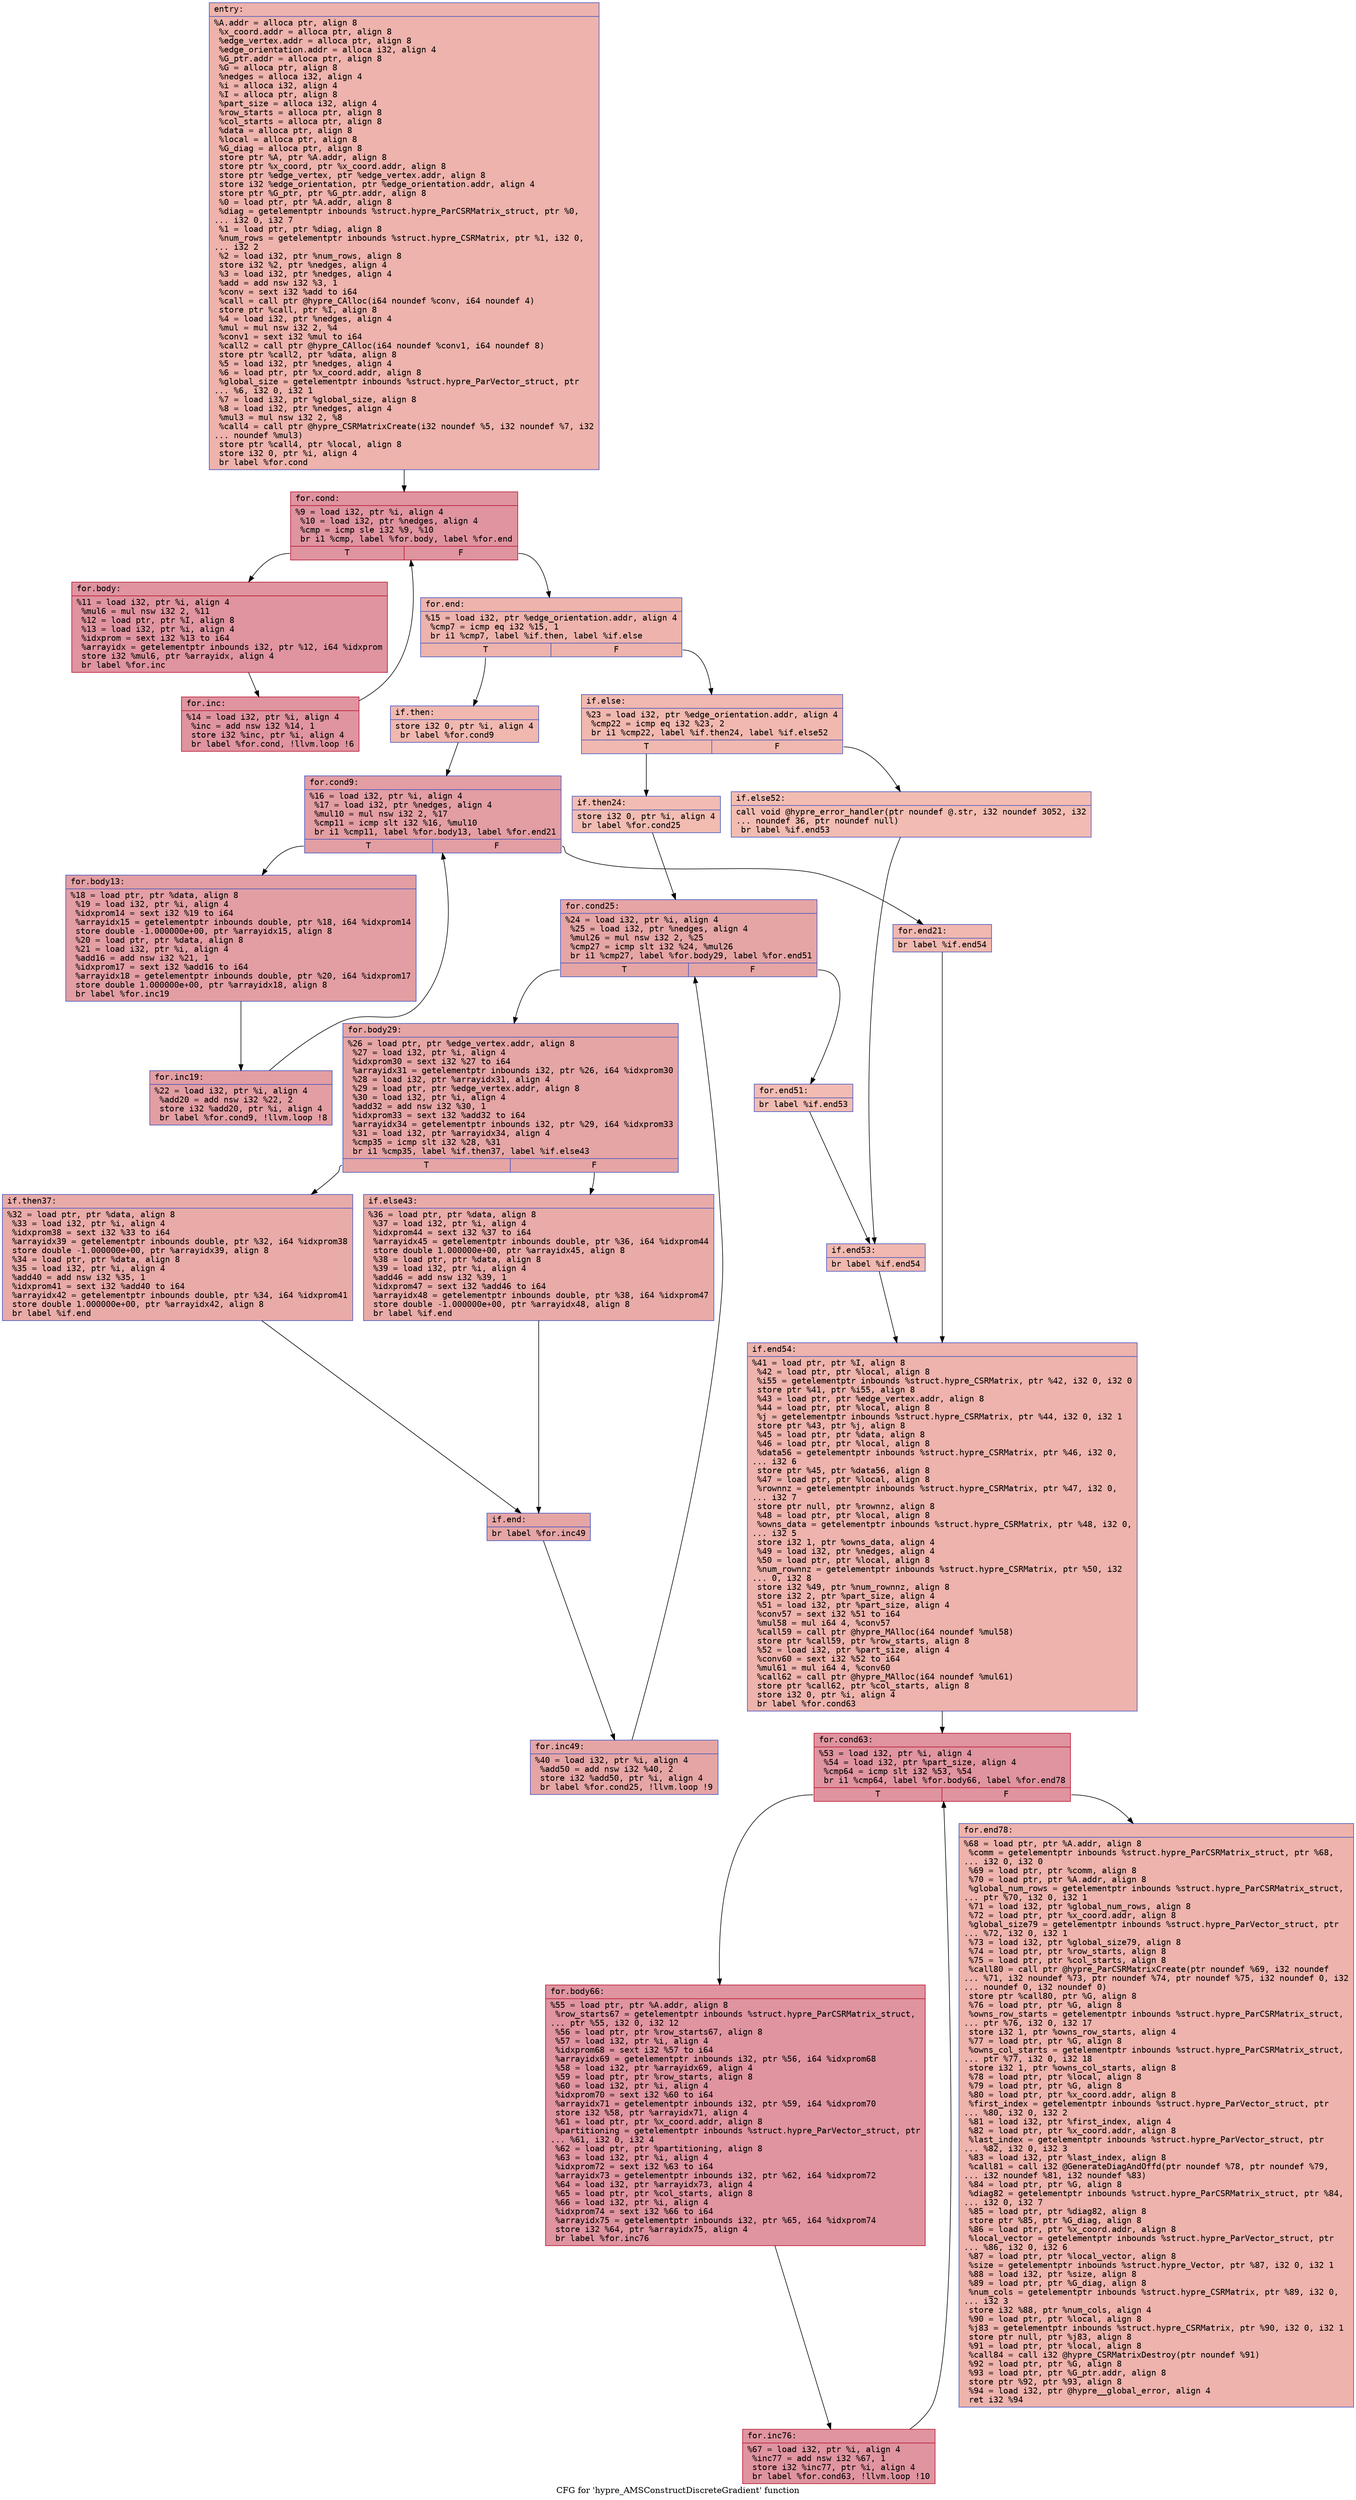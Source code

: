 digraph "CFG for 'hypre_AMSConstructDiscreteGradient' function" {
	label="CFG for 'hypre_AMSConstructDiscreteGradient' function";

	Node0x56058d895730 [shape=record,color="#3d50c3ff", style=filled, fillcolor="#d6524470" fontname="Courier",label="{entry:\l|  %A.addr = alloca ptr, align 8\l  %x_coord.addr = alloca ptr, align 8\l  %edge_vertex.addr = alloca ptr, align 8\l  %edge_orientation.addr = alloca i32, align 4\l  %G_ptr.addr = alloca ptr, align 8\l  %G = alloca ptr, align 8\l  %nedges = alloca i32, align 4\l  %i = alloca i32, align 4\l  %I = alloca ptr, align 8\l  %part_size = alloca i32, align 4\l  %row_starts = alloca ptr, align 8\l  %col_starts = alloca ptr, align 8\l  %data = alloca ptr, align 8\l  %local = alloca ptr, align 8\l  %G_diag = alloca ptr, align 8\l  store ptr %A, ptr %A.addr, align 8\l  store ptr %x_coord, ptr %x_coord.addr, align 8\l  store ptr %edge_vertex, ptr %edge_vertex.addr, align 8\l  store i32 %edge_orientation, ptr %edge_orientation.addr, align 4\l  store ptr %G_ptr, ptr %G_ptr.addr, align 8\l  %0 = load ptr, ptr %A.addr, align 8\l  %diag = getelementptr inbounds %struct.hypre_ParCSRMatrix_struct, ptr %0,\l... i32 0, i32 7\l  %1 = load ptr, ptr %diag, align 8\l  %num_rows = getelementptr inbounds %struct.hypre_CSRMatrix, ptr %1, i32 0,\l... i32 2\l  %2 = load i32, ptr %num_rows, align 8\l  store i32 %2, ptr %nedges, align 4\l  %3 = load i32, ptr %nedges, align 4\l  %add = add nsw i32 %3, 1\l  %conv = sext i32 %add to i64\l  %call = call ptr @hypre_CAlloc(i64 noundef %conv, i64 noundef 4)\l  store ptr %call, ptr %I, align 8\l  %4 = load i32, ptr %nedges, align 4\l  %mul = mul nsw i32 2, %4\l  %conv1 = sext i32 %mul to i64\l  %call2 = call ptr @hypre_CAlloc(i64 noundef %conv1, i64 noundef 8)\l  store ptr %call2, ptr %data, align 8\l  %5 = load i32, ptr %nedges, align 4\l  %6 = load ptr, ptr %x_coord.addr, align 8\l  %global_size = getelementptr inbounds %struct.hypre_ParVector_struct, ptr\l... %6, i32 0, i32 1\l  %7 = load i32, ptr %global_size, align 8\l  %8 = load i32, ptr %nedges, align 4\l  %mul3 = mul nsw i32 2, %8\l  %call4 = call ptr @hypre_CSRMatrixCreate(i32 noundef %5, i32 noundef %7, i32\l... noundef %mul3)\l  store ptr %call4, ptr %local, align 8\l  store i32 0, ptr %i, align 4\l  br label %for.cond\l}"];
	Node0x56058d895730 -> Node0x56058d897c10[tooltip="entry -> for.cond\nProbability 100.00%" ];
	Node0x56058d897c10 [shape=record,color="#b70d28ff", style=filled, fillcolor="#b70d2870" fontname="Courier",label="{for.cond:\l|  %9 = load i32, ptr %i, align 4\l  %10 = load i32, ptr %nedges, align 4\l  %cmp = icmp sle i32 %9, %10\l  br i1 %cmp, label %for.body, label %for.end\l|{<s0>T|<s1>F}}"];
	Node0x56058d897c10:s0 -> Node0x56058d897e80[tooltip="for.cond -> for.body\nProbability 96.88%" ];
	Node0x56058d897c10:s1 -> Node0x56058d897ed0[tooltip="for.cond -> for.end\nProbability 3.12%" ];
	Node0x56058d897e80 [shape=record,color="#b70d28ff", style=filled, fillcolor="#b70d2870" fontname="Courier",label="{for.body:\l|  %11 = load i32, ptr %i, align 4\l  %mul6 = mul nsw i32 2, %11\l  %12 = load ptr, ptr %I, align 8\l  %13 = load i32, ptr %i, align 4\l  %idxprom = sext i32 %13 to i64\l  %arrayidx = getelementptr inbounds i32, ptr %12, i64 %idxprom\l  store i32 %mul6, ptr %arrayidx, align 4\l  br label %for.inc\l}"];
	Node0x56058d897e80 -> Node0x56058d8983f0[tooltip="for.body -> for.inc\nProbability 100.00%" ];
	Node0x56058d8983f0 [shape=record,color="#b70d28ff", style=filled, fillcolor="#b70d2870" fontname="Courier",label="{for.inc:\l|  %14 = load i32, ptr %i, align 4\l  %inc = add nsw i32 %14, 1\l  store i32 %inc, ptr %i, align 4\l  br label %for.cond, !llvm.loop !6\l}"];
	Node0x56058d8983f0 -> Node0x56058d897c10[tooltip="for.inc -> for.cond\nProbability 100.00%" ];
	Node0x56058d897ed0 [shape=record,color="#3d50c3ff", style=filled, fillcolor="#d6524470" fontname="Courier",label="{for.end:\l|  %15 = load i32, ptr %edge_orientation.addr, align 4\l  %cmp7 = icmp eq i32 %15, 1\l  br i1 %cmp7, label %if.then, label %if.else\l|{<s0>T|<s1>F}}"];
	Node0x56058d897ed0:s0 -> Node0x56058d8989f0[tooltip="for.end -> if.then\nProbability 50.00%" ];
	Node0x56058d897ed0:s1 -> Node0x56058d898a60[tooltip="for.end -> if.else\nProbability 50.00%" ];
	Node0x56058d8989f0 [shape=record,color="#3d50c3ff", style=filled, fillcolor="#dc5d4a70" fontname="Courier",label="{if.then:\l|  store i32 0, ptr %i, align 4\l  br label %for.cond9\l}"];
	Node0x56058d8989f0 -> Node0x56058d898c20[tooltip="if.then -> for.cond9\nProbability 100.00%" ];
	Node0x56058d898c20 [shape=record,color="#3d50c3ff", style=filled, fillcolor="#be242e70" fontname="Courier",label="{for.cond9:\l|  %16 = load i32, ptr %i, align 4\l  %17 = load i32, ptr %nedges, align 4\l  %mul10 = mul nsw i32 2, %17\l  %cmp11 = icmp slt i32 %16, %mul10\l  br i1 %cmp11, label %for.body13, label %for.end21\l|{<s0>T|<s1>F}}"];
	Node0x56058d898c20:s0 -> Node0x56058d898f40[tooltip="for.cond9 -> for.body13\nProbability 96.88%" ];
	Node0x56058d898c20:s1 -> Node0x56058d898f90[tooltip="for.cond9 -> for.end21\nProbability 3.12%" ];
	Node0x56058d898f40 [shape=record,color="#3d50c3ff", style=filled, fillcolor="#be242e70" fontname="Courier",label="{for.body13:\l|  %18 = load ptr, ptr %data, align 8\l  %19 = load i32, ptr %i, align 4\l  %idxprom14 = sext i32 %19 to i64\l  %arrayidx15 = getelementptr inbounds double, ptr %18, i64 %idxprom14\l  store double -1.000000e+00, ptr %arrayidx15, align 8\l  %20 = load ptr, ptr %data, align 8\l  %21 = load i32, ptr %i, align 4\l  %add16 = add nsw i32 %21, 1\l  %idxprom17 = sext i32 %add16 to i64\l  %arrayidx18 = getelementptr inbounds double, ptr %20, i64 %idxprom17\l  store double 1.000000e+00, ptr %arrayidx18, align 8\l  br label %for.inc19\l}"];
	Node0x56058d898f40 -> Node0x56058d899a60[tooltip="for.body13 -> for.inc19\nProbability 100.00%" ];
	Node0x56058d899a60 [shape=record,color="#3d50c3ff", style=filled, fillcolor="#be242e70" fontname="Courier",label="{for.inc19:\l|  %22 = load i32, ptr %i, align 4\l  %add20 = add nsw i32 %22, 2\l  store i32 %add20, ptr %i, align 4\l  br label %for.cond9, !llvm.loop !8\l}"];
	Node0x56058d899a60 -> Node0x56058d898c20[tooltip="for.inc19 -> for.cond9\nProbability 100.00%" ];
	Node0x56058d898f90 [shape=record,color="#3d50c3ff", style=filled, fillcolor="#dc5d4a70" fontname="Courier",label="{for.end21:\l|  br label %if.end54\l}"];
	Node0x56058d898f90 -> Node0x56058d899ec0[tooltip="for.end21 -> if.end54\nProbability 100.00%" ];
	Node0x56058d898a60 [shape=record,color="#3d50c3ff", style=filled, fillcolor="#dc5d4a70" fontname="Courier",label="{if.else:\l|  %23 = load i32, ptr %edge_orientation.addr, align 4\l  %cmp22 = icmp eq i32 %23, 2\l  br i1 %cmp22, label %if.then24, label %if.else52\l|{<s0>T|<s1>F}}"];
	Node0x56058d898a60:s0 -> Node0x56058d89a140[tooltip="if.else -> if.then24\nProbability 50.00%" ];
	Node0x56058d898a60:s1 -> Node0x56058d89a190[tooltip="if.else -> if.else52\nProbability 50.00%" ];
	Node0x56058d89a140 [shape=record,color="#3d50c3ff", style=filled, fillcolor="#e1675170" fontname="Courier",label="{if.then24:\l|  store i32 0, ptr %i, align 4\l  br label %for.cond25\l}"];
	Node0x56058d89a140 -> Node0x56058d89a330[tooltip="if.then24 -> for.cond25\nProbability 100.00%" ];
	Node0x56058d89a330 [shape=record,color="#3d50c3ff", style=filled, fillcolor="#c5333470" fontname="Courier",label="{for.cond25:\l|  %24 = load i32, ptr %i, align 4\l  %25 = load i32, ptr %nedges, align 4\l  %mul26 = mul nsw i32 2, %25\l  %cmp27 = icmp slt i32 %24, %mul26\l  br i1 %cmp27, label %for.body29, label %for.end51\l|{<s0>T|<s1>F}}"];
	Node0x56058d89a330:s0 -> Node0x56058d89a680[tooltip="for.cond25 -> for.body29\nProbability 96.88%" ];
	Node0x56058d89a330:s1 -> Node0x56058d89a700[tooltip="for.cond25 -> for.end51\nProbability 3.12%" ];
	Node0x56058d89a680 [shape=record,color="#3d50c3ff", style=filled, fillcolor="#c5333470" fontname="Courier",label="{for.body29:\l|  %26 = load ptr, ptr %edge_vertex.addr, align 8\l  %27 = load i32, ptr %i, align 4\l  %idxprom30 = sext i32 %27 to i64\l  %arrayidx31 = getelementptr inbounds i32, ptr %26, i64 %idxprom30\l  %28 = load i32, ptr %arrayidx31, align 4\l  %29 = load ptr, ptr %edge_vertex.addr, align 8\l  %30 = load i32, ptr %i, align 4\l  %add32 = add nsw i32 %30, 1\l  %idxprom33 = sext i32 %add32 to i64\l  %arrayidx34 = getelementptr inbounds i32, ptr %29, i64 %idxprom33\l  %31 = load i32, ptr %arrayidx34, align 4\l  %cmp35 = icmp slt i32 %28, %31\l  br i1 %cmp35, label %if.then37, label %if.else43\l|{<s0>T|<s1>F}}"];
	Node0x56058d89a680:s0 -> Node0x56058d89af70[tooltip="for.body29 -> if.then37\nProbability 50.00%" ];
	Node0x56058d89a680:s1 -> Node0x56058d89aff0[tooltip="for.body29 -> if.else43\nProbability 50.00%" ];
	Node0x56058d89af70 [shape=record,color="#3d50c3ff", style=filled, fillcolor="#cc403a70" fontname="Courier",label="{if.then37:\l|  %32 = load ptr, ptr %data, align 8\l  %33 = load i32, ptr %i, align 4\l  %idxprom38 = sext i32 %33 to i64\l  %arrayidx39 = getelementptr inbounds double, ptr %32, i64 %idxprom38\l  store double -1.000000e+00, ptr %arrayidx39, align 8\l  %34 = load ptr, ptr %data, align 8\l  %35 = load i32, ptr %i, align 4\l  %add40 = add nsw i32 %35, 1\l  %idxprom41 = sext i32 %add40 to i64\l  %arrayidx42 = getelementptr inbounds double, ptr %34, i64 %idxprom41\l  store double 1.000000e+00, ptr %arrayidx42, align 8\l  br label %if.end\l}"];
	Node0x56058d89af70 -> Node0x56058d89b870[tooltip="if.then37 -> if.end\nProbability 100.00%" ];
	Node0x56058d89aff0 [shape=record,color="#3d50c3ff", style=filled, fillcolor="#cc403a70" fontname="Courier",label="{if.else43:\l|  %36 = load ptr, ptr %data, align 8\l  %37 = load i32, ptr %i, align 4\l  %idxprom44 = sext i32 %37 to i64\l  %arrayidx45 = getelementptr inbounds double, ptr %36, i64 %idxprom44\l  store double 1.000000e+00, ptr %arrayidx45, align 8\l  %38 = load ptr, ptr %data, align 8\l  %39 = load i32, ptr %i, align 4\l  %add46 = add nsw i32 %39, 1\l  %idxprom47 = sext i32 %add46 to i64\l  %arrayidx48 = getelementptr inbounds double, ptr %38, i64 %idxprom47\l  store double -1.000000e+00, ptr %arrayidx48, align 8\l  br label %if.end\l}"];
	Node0x56058d89aff0 -> Node0x56058d89b870[tooltip="if.else43 -> if.end\nProbability 100.00%" ];
	Node0x56058d89b870 [shape=record,color="#3d50c3ff", style=filled, fillcolor="#c5333470" fontname="Courier",label="{if.end:\l|  br label %for.inc49\l}"];
	Node0x56058d89b870 -> Node0x56058d89c090[tooltip="if.end -> for.inc49\nProbability 100.00%" ];
	Node0x56058d89c090 [shape=record,color="#3d50c3ff", style=filled, fillcolor="#c5333470" fontname="Courier",label="{for.inc49:\l|  %40 = load i32, ptr %i, align 4\l  %add50 = add nsw i32 %40, 2\l  store i32 %add50, ptr %i, align 4\l  br label %for.cond25, !llvm.loop !9\l}"];
	Node0x56058d89c090 -> Node0x56058d89a330[tooltip="for.inc49 -> for.cond25\nProbability 100.00%" ];
	Node0x56058d89a700 [shape=record,color="#3d50c3ff", style=filled, fillcolor="#e1675170" fontname="Courier",label="{for.end51:\l|  br label %if.end53\l}"];
	Node0x56058d89a700 -> Node0x56058d89c4f0[tooltip="for.end51 -> if.end53\nProbability 100.00%" ];
	Node0x56058d89a190 [shape=record,color="#3d50c3ff", style=filled, fillcolor="#e1675170" fontname="Courier",label="{if.else52:\l|  call void @hypre_error_handler(ptr noundef @.str, i32 noundef 3052, i32\l... noundef 36, ptr noundef null)\l  br label %if.end53\l}"];
	Node0x56058d89a190 -> Node0x56058d89c4f0[tooltip="if.else52 -> if.end53\nProbability 100.00%" ];
	Node0x56058d89c4f0 [shape=record,color="#3d50c3ff", style=filled, fillcolor="#dc5d4a70" fontname="Courier",label="{if.end53:\l|  br label %if.end54\l}"];
	Node0x56058d89c4f0 -> Node0x56058d899ec0[tooltip="if.end53 -> if.end54\nProbability 100.00%" ];
	Node0x56058d899ec0 [shape=record,color="#3d50c3ff", style=filled, fillcolor="#d6524470" fontname="Courier",label="{if.end54:\l|  %41 = load ptr, ptr %I, align 8\l  %42 = load ptr, ptr %local, align 8\l  %i55 = getelementptr inbounds %struct.hypre_CSRMatrix, ptr %42, i32 0, i32 0\l  store ptr %41, ptr %i55, align 8\l  %43 = load ptr, ptr %edge_vertex.addr, align 8\l  %44 = load ptr, ptr %local, align 8\l  %j = getelementptr inbounds %struct.hypre_CSRMatrix, ptr %44, i32 0, i32 1\l  store ptr %43, ptr %j, align 8\l  %45 = load ptr, ptr %data, align 8\l  %46 = load ptr, ptr %local, align 8\l  %data56 = getelementptr inbounds %struct.hypre_CSRMatrix, ptr %46, i32 0,\l... i32 6\l  store ptr %45, ptr %data56, align 8\l  %47 = load ptr, ptr %local, align 8\l  %rownnz = getelementptr inbounds %struct.hypre_CSRMatrix, ptr %47, i32 0,\l... i32 7\l  store ptr null, ptr %rownnz, align 8\l  %48 = load ptr, ptr %local, align 8\l  %owns_data = getelementptr inbounds %struct.hypre_CSRMatrix, ptr %48, i32 0,\l... i32 5\l  store i32 1, ptr %owns_data, align 4\l  %49 = load i32, ptr %nedges, align 4\l  %50 = load ptr, ptr %local, align 8\l  %num_rownnz = getelementptr inbounds %struct.hypre_CSRMatrix, ptr %50, i32\l... 0, i32 8\l  store i32 %49, ptr %num_rownnz, align 8\l  store i32 2, ptr %part_size, align 4\l  %51 = load i32, ptr %part_size, align 4\l  %conv57 = sext i32 %51 to i64\l  %mul58 = mul i64 4, %conv57\l  %call59 = call ptr @hypre_MAlloc(i64 noundef %mul58)\l  store ptr %call59, ptr %row_starts, align 8\l  %52 = load i32, ptr %part_size, align 4\l  %conv60 = sext i32 %52 to i64\l  %mul61 = mul i64 4, %conv60\l  %call62 = call ptr @hypre_MAlloc(i64 noundef %mul61)\l  store ptr %call62, ptr %col_starts, align 8\l  store i32 0, ptr %i, align 4\l  br label %for.cond63\l}"];
	Node0x56058d899ec0 -> Node0x56058d899310[tooltip="if.end54 -> for.cond63\nProbability 100.00%" ];
	Node0x56058d899310 [shape=record,color="#b70d28ff", style=filled, fillcolor="#b70d2870" fontname="Courier",label="{for.cond63:\l|  %53 = load i32, ptr %i, align 4\l  %54 = load i32, ptr %part_size, align 4\l  %cmp64 = icmp slt i32 %53, %54\l  br i1 %cmp64, label %for.body66, label %for.end78\l|{<s0>T|<s1>F}}"];
	Node0x56058d899310:s0 -> Node0x56058d8995b0[tooltip="for.cond63 -> for.body66\nProbability 96.88%" ];
	Node0x56058d899310:s1 -> Node0x56058d89efb0[tooltip="for.cond63 -> for.end78\nProbability 3.12%" ];
	Node0x56058d8995b0 [shape=record,color="#b70d28ff", style=filled, fillcolor="#b70d2870" fontname="Courier",label="{for.body66:\l|  %55 = load ptr, ptr %A.addr, align 8\l  %row_starts67 = getelementptr inbounds %struct.hypre_ParCSRMatrix_struct,\l... ptr %55, i32 0, i32 12\l  %56 = load ptr, ptr %row_starts67, align 8\l  %57 = load i32, ptr %i, align 4\l  %idxprom68 = sext i32 %57 to i64\l  %arrayidx69 = getelementptr inbounds i32, ptr %56, i64 %idxprom68\l  %58 = load i32, ptr %arrayidx69, align 4\l  %59 = load ptr, ptr %row_starts, align 8\l  %60 = load i32, ptr %i, align 4\l  %idxprom70 = sext i32 %60 to i64\l  %arrayidx71 = getelementptr inbounds i32, ptr %59, i64 %idxprom70\l  store i32 %58, ptr %arrayidx71, align 4\l  %61 = load ptr, ptr %x_coord.addr, align 8\l  %partitioning = getelementptr inbounds %struct.hypre_ParVector_struct, ptr\l... %61, i32 0, i32 4\l  %62 = load ptr, ptr %partitioning, align 8\l  %63 = load i32, ptr %i, align 4\l  %idxprom72 = sext i32 %63 to i64\l  %arrayidx73 = getelementptr inbounds i32, ptr %62, i64 %idxprom72\l  %64 = load i32, ptr %arrayidx73, align 4\l  %65 = load ptr, ptr %col_starts, align 8\l  %66 = load i32, ptr %i, align 4\l  %idxprom74 = sext i32 %66 to i64\l  %arrayidx75 = getelementptr inbounds i32, ptr %65, i64 %idxprom74\l  store i32 %64, ptr %arrayidx75, align 4\l  br label %for.inc76\l}"];
	Node0x56058d8995b0 -> Node0x56058d89ffc0[tooltip="for.body66 -> for.inc76\nProbability 100.00%" ];
	Node0x56058d89ffc0 [shape=record,color="#b70d28ff", style=filled, fillcolor="#b70d2870" fontname="Courier",label="{for.inc76:\l|  %67 = load i32, ptr %i, align 4\l  %inc77 = add nsw i32 %67, 1\l  store i32 %inc77, ptr %i, align 4\l  br label %for.cond63, !llvm.loop !10\l}"];
	Node0x56058d89ffc0 -> Node0x56058d899310[tooltip="for.inc76 -> for.cond63\nProbability 100.00%" ];
	Node0x56058d89efb0 [shape=record,color="#3d50c3ff", style=filled, fillcolor="#d6524470" fontname="Courier",label="{for.end78:\l|  %68 = load ptr, ptr %A.addr, align 8\l  %comm = getelementptr inbounds %struct.hypre_ParCSRMatrix_struct, ptr %68,\l... i32 0, i32 0\l  %69 = load ptr, ptr %comm, align 8\l  %70 = load ptr, ptr %A.addr, align 8\l  %global_num_rows = getelementptr inbounds %struct.hypre_ParCSRMatrix_struct,\l... ptr %70, i32 0, i32 1\l  %71 = load i32, ptr %global_num_rows, align 8\l  %72 = load ptr, ptr %x_coord.addr, align 8\l  %global_size79 = getelementptr inbounds %struct.hypre_ParVector_struct, ptr\l... %72, i32 0, i32 1\l  %73 = load i32, ptr %global_size79, align 8\l  %74 = load ptr, ptr %row_starts, align 8\l  %75 = load ptr, ptr %col_starts, align 8\l  %call80 = call ptr @hypre_ParCSRMatrixCreate(ptr noundef %69, i32 noundef\l... %71, i32 noundef %73, ptr noundef %74, ptr noundef %75, i32 noundef 0, i32\l... noundef 0, i32 noundef 0)\l  store ptr %call80, ptr %G, align 8\l  %76 = load ptr, ptr %G, align 8\l  %owns_row_starts = getelementptr inbounds %struct.hypre_ParCSRMatrix_struct,\l... ptr %76, i32 0, i32 17\l  store i32 1, ptr %owns_row_starts, align 4\l  %77 = load ptr, ptr %G, align 8\l  %owns_col_starts = getelementptr inbounds %struct.hypre_ParCSRMatrix_struct,\l... ptr %77, i32 0, i32 18\l  store i32 1, ptr %owns_col_starts, align 8\l  %78 = load ptr, ptr %local, align 8\l  %79 = load ptr, ptr %G, align 8\l  %80 = load ptr, ptr %x_coord.addr, align 8\l  %first_index = getelementptr inbounds %struct.hypre_ParVector_struct, ptr\l... %80, i32 0, i32 2\l  %81 = load i32, ptr %first_index, align 4\l  %82 = load ptr, ptr %x_coord.addr, align 8\l  %last_index = getelementptr inbounds %struct.hypre_ParVector_struct, ptr\l... %82, i32 0, i32 3\l  %83 = load i32, ptr %last_index, align 8\l  %call81 = call i32 @GenerateDiagAndOffd(ptr noundef %78, ptr noundef %79,\l... i32 noundef %81, i32 noundef %83)\l  %84 = load ptr, ptr %G, align 8\l  %diag82 = getelementptr inbounds %struct.hypre_ParCSRMatrix_struct, ptr %84,\l... i32 0, i32 7\l  %85 = load ptr, ptr %diag82, align 8\l  store ptr %85, ptr %G_diag, align 8\l  %86 = load ptr, ptr %x_coord.addr, align 8\l  %local_vector = getelementptr inbounds %struct.hypre_ParVector_struct, ptr\l... %86, i32 0, i32 6\l  %87 = load ptr, ptr %local_vector, align 8\l  %size = getelementptr inbounds %struct.hypre_Vector, ptr %87, i32 0, i32 1\l  %88 = load i32, ptr %size, align 8\l  %89 = load ptr, ptr %G_diag, align 8\l  %num_cols = getelementptr inbounds %struct.hypre_CSRMatrix, ptr %89, i32 0,\l... i32 3\l  store i32 %88, ptr %num_cols, align 4\l  %90 = load ptr, ptr %local, align 8\l  %j83 = getelementptr inbounds %struct.hypre_CSRMatrix, ptr %90, i32 0, i32 1\l  store ptr null, ptr %j83, align 8\l  %91 = load ptr, ptr %local, align 8\l  %call84 = call i32 @hypre_CSRMatrixDestroy(ptr noundef %91)\l  %92 = load ptr, ptr %G, align 8\l  %93 = load ptr, ptr %G_ptr.addr, align 8\l  store ptr %92, ptr %93, align 8\l  %94 = load i32, ptr @hypre__global_error, align 4\l  ret i32 %94\l}"];
}
